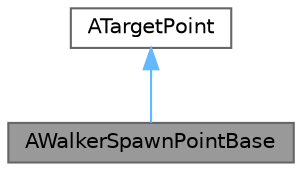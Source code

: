 digraph "AWalkerSpawnPointBase"
{
 // INTERACTIVE_SVG=YES
 // LATEX_PDF_SIZE
  bgcolor="transparent";
  edge [fontname=Helvetica,fontsize=10,labelfontname=Helvetica,labelfontsize=10];
  node [fontname=Helvetica,fontsize=10,shape=box,height=0.2,width=0.4];
  Node1 [id="Node000001",label="AWalkerSpawnPointBase",height=0.2,width=0.4,color="gray40", fillcolor="grey60", style="filled", fontcolor="black",tooltip="Base class for spawner locations for walkers."];
  Node2 -> Node1 [id="edge1_Node000001_Node000002",dir="back",color="steelblue1",style="solid",tooltip=" "];
  Node2 [id="Node000002",label="ATargetPoint",height=0.2,width=0.4,color="gray40", fillcolor="white", style="filled",URL="$dd/ded/classATargetPoint.html",tooltip=" "];
}
